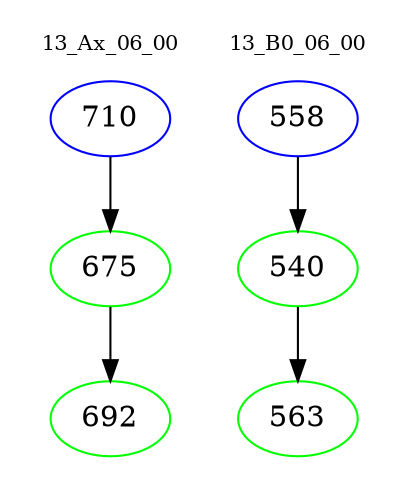 digraph{
subgraph cluster_0 {
color = white
label = "13_Ax_06_00";
fontsize=10;
T0_710 [label="710", color="blue"]
T0_710 -> T0_675 [color="black"]
T0_675 [label="675", color="green"]
T0_675 -> T0_692 [color="black"]
T0_692 [label="692", color="green"]
}
subgraph cluster_1 {
color = white
label = "13_B0_06_00";
fontsize=10;
T1_558 [label="558", color="blue"]
T1_558 -> T1_540 [color="black"]
T1_540 [label="540", color="green"]
T1_540 -> T1_563 [color="black"]
T1_563 [label="563", color="green"]
}
}
